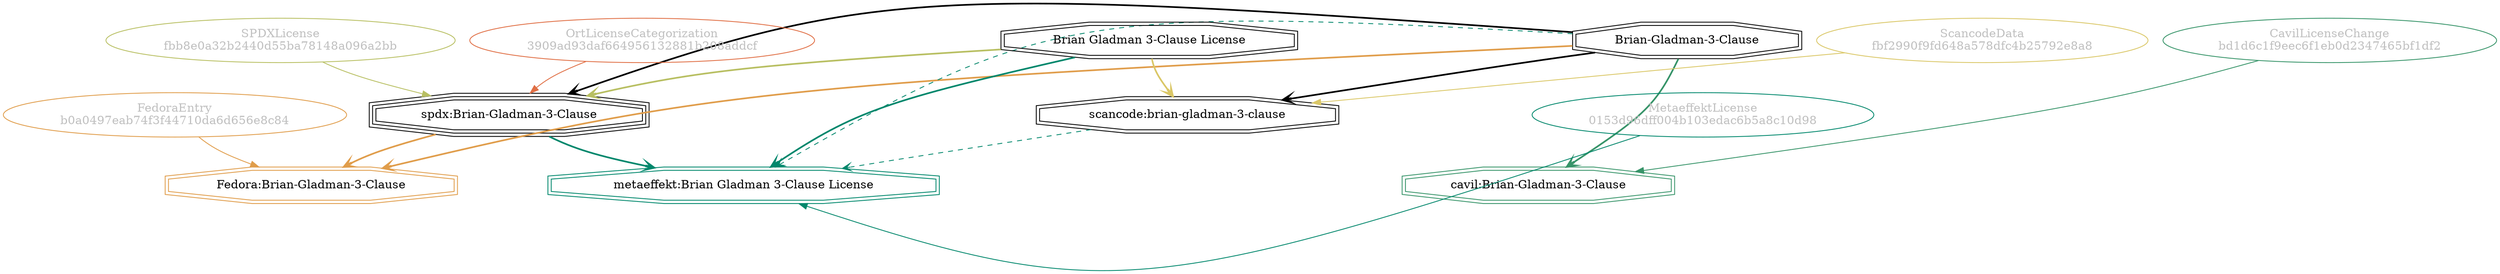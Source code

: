 strict digraph {
    node [shape=box];
    graph [splines=curved];
    733 [label="SPDXLicense\nfbb8e0a32b2440d55ba78148a096a2bb"
        ,fontcolor=gray
        ,color="#b8bf62"
        ,fillcolor="beige;1"
        ,shape=ellipse];
    734 [label="spdx:Brian-Gladman-3-Clause"
        ,shape=tripleoctagon];
    735 [label="Brian-Gladman-3-Clause"
        ,shape=doubleoctagon];
    736 [label="Brian Gladman 3-Clause License"
        ,shape=doubleoctagon];
    6051 [label="FedoraEntry\nb0a0497eab74f3f44710da6d656e8c84"
         ,fontcolor=gray
         ,color="#e09d4b"
         ,fillcolor="beige;1"
         ,shape=ellipse];
    6052 [label="Fedora:Brian-Gladman-3-Clause"
         ,color="#e09d4b"
         ,shape=doubleoctagon];
    12529 [label="ScancodeData\nfbf2990f9fd648a578dfc4b25792e8a8"
          ,fontcolor=gray
          ,color="#dac767"
          ,fillcolor="beige;1"
          ,shape=ellipse];
    12530 [label="scancode:brian-gladman-3-clause"
          ,shape=doubleoctagon];
    28556 [label="OrtLicenseCategorization\n3909ad93daf664956132881b208addcf"
          ,fontcolor=gray
          ,color="#e06f45"
          ,fillcolor="beige;1"
          ,shape=ellipse];
    36442 [label="CavilLicenseChange\nbd1d6c1f9eec6f1eb0d2347465bf1df2"
          ,fontcolor=gray
          ,color="#379469"
          ,fillcolor="beige;1"
          ,shape=ellipse];
    36443 [label="cavil:Brian-Gladman-3-Clause"
          ,color="#379469"
          ,shape=doubleoctagon];
    39649 [label="MetaeffektLicense\n0153d96dff004b103edac6b5a8c10d98"
          ,fontcolor=gray
          ,color="#00876c"
          ,fillcolor="beige;1"
          ,shape=ellipse];
    39650 [label="metaeffekt:Brian Gladman 3-Clause License"
          ,color="#00876c"
          ,shape=doubleoctagon];
    733 -> 734 [weight=0.5
               ,color="#b8bf62"];
    734 -> 6052 [style=bold
                ,arrowhead=vee
                ,weight=0.7
                ,color="#e09d4b"];
    734 -> 39650 [style=bold
                 ,arrowhead=vee
                 ,weight=0.7
                 ,color="#00876c"];
    735 -> 734 [style=bold
               ,arrowhead=vee
               ,weight=0.7];
    735 -> 6052 [style=bold
                ,arrowhead=vee
                ,weight=0.7
                ,color="#e09d4b"];
    735 -> 12530 [style=bold
                 ,arrowhead=vee
                 ,weight=0.7];
    735 -> 36443 [style=bold
                 ,arrowhead=vee
                 ,weight=0.7
                 ,color="#379469"];
    735 -> 36443 [style=bold
                 ,arrowhead=vee
                 ,weight=0.7
                 ,color="#379469"];
    735 -> 39650 [style=dashed
                 ,arrowhead=vee
                 ,weight=0.5
                 ,color="#00876c"];
    736 -> 734 [style=bold
               ,arrowhead=vee
               ,weight=0.7
               ,color="#b8bf62"];
    736 -> 12530 [style=bold
                 ,arrowhead=vee
                 ,weight=0.7
                 ,color="#dac767"];
    736 -> 39650 [style=bold
                 ,arrowhead=vee
                 ,weight=0.7
                 ,color="#00876c"];
    736 -> 39650 [style=bold
                 ,arrowhead=vee
                 ,weight=0.7
                 ,color="#00876c"];
    6051 -> 6052 [weight=0.5
                 ,color="#e09d4b"];
    12529 -> 12530 [weight=0.5
                   ,color="#dac767"];
    12530 -> 39650 [style=dashed
                   ,arrowhead=vee
                   ,weight=0.5
                   ,color="#00876c"];
    28556 -> 734 [weight=0.5
                 ,color="#e06f45"];
    36442 -> 36443 [weight=0.5
                   ,color="#379469"];
    39649 -> 39650 [weight=0.5
                   ,color="#00876c"];
}
